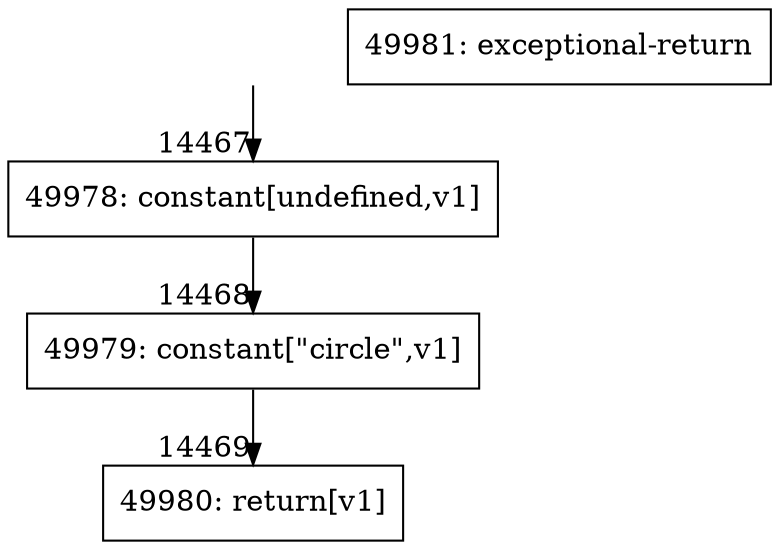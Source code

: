 digraph {
rankdir="TD"
BB_entry1343[shape=none,label=""];
BB_entry1343 -> BB14467 [tailport=s, headport=n, headlabel="    14467"]
BB14467 [shape=record label="{49978: constant[undefined,v1]}" ] 
BB14467 -> BB14468 [tailport=s, headport=n, headlabel="      14468"]
BB14468 [shape=record label="{49979: constant[\"circle\",v1]}" ] 
BB14468 -> BB14469 [tailport=s, headport=n, headlabel="      14469"]
BB14469 [shape=record label="{49980: return[v1]}" ] 
BB14470 [shape=record label="{49981: exceptional-return}" ] 
//#$~ 8561
}
